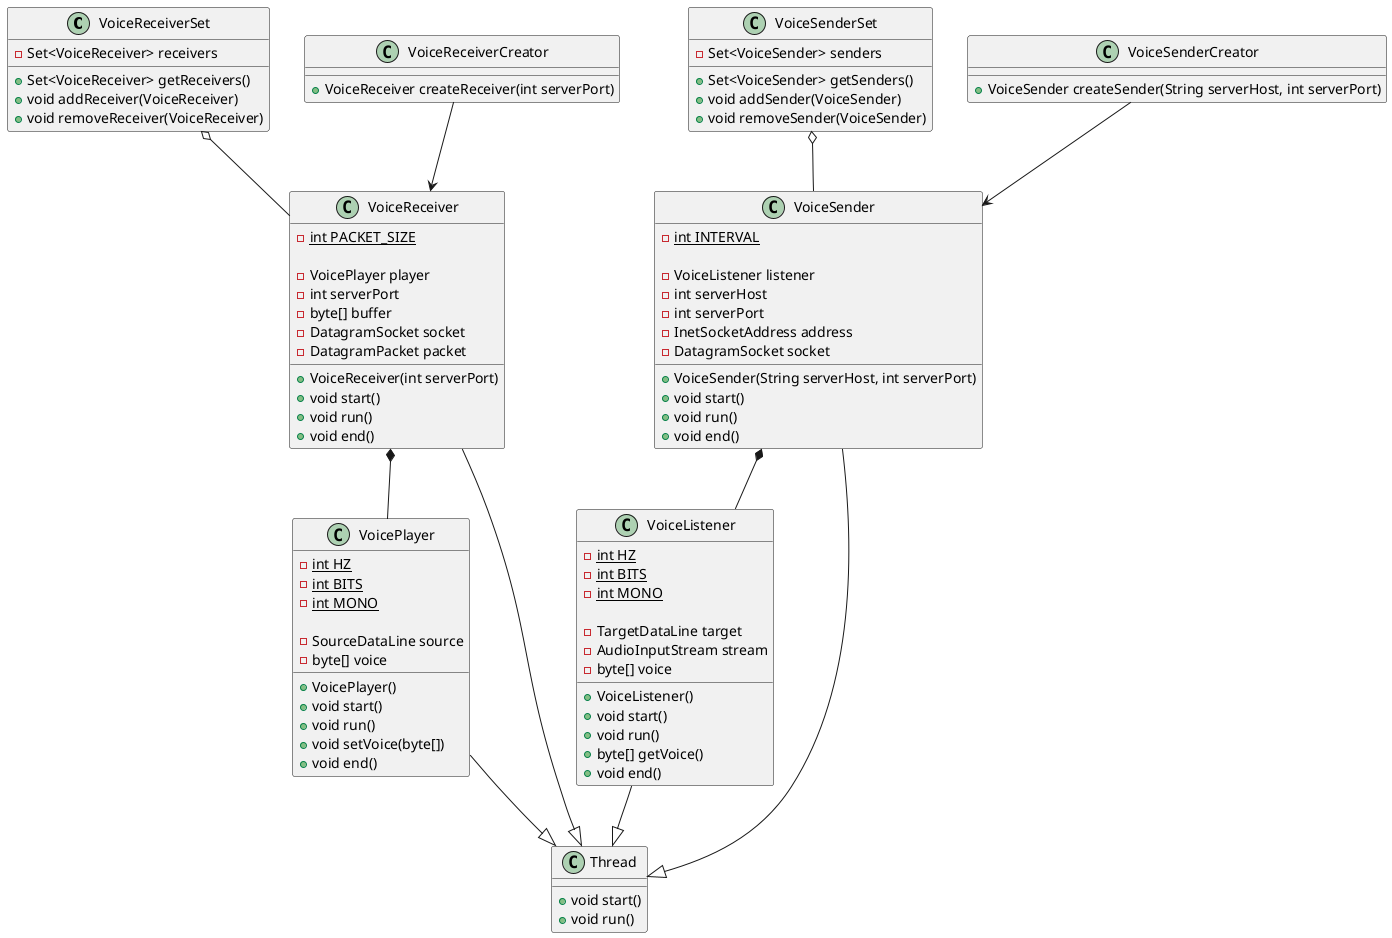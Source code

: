 @startuml

class VoiceReceiverSet {
    - Set<VoiceReceiver> receivers

    + Set<VoiceReceiver> getReceivers()
    + void addReceiver(VoiceReceiver)
    + void removeReceiver(VoiceReceiver)
}

class VoiceReceiverCreator {
    + VoiceReceiver createReceiver(int serverPort)
}

class VoiceReceiver {
    - {static} int PACKET_SIZE

    - VoicePlayer player
    - int serverPort
    - byte[] buffer
    - DatagramSocket socket
    - DatagramPacket packet

    + VoiceReceiver(int serverPort)
    + void start()
    + void run()
    + void end()
}

class VoicePlayer{
    - {static} int HZ
    - {static} int BITS
    - {static} int MONO

    - SourceDataLine source
    - byte[] voice

    + VoicePlayer()
    + void start()
    + void run()
    + void setVoice(byte[])
    + void end()
}

class VoiceSenderSet {
    - Set<VoiceSender> senders

    + Set<VoiceSender> getSenders()
    + void addSender(VoiceSender)
    + void removeSender(VoiceSender)
}

class VoiceSenderCreator {
    + VoiceSender createSender(String serverHost, int serverPort)
}

class VoiceSender {
    - {static} int INTERVAL

    - VoiceListener listener
    - int serverHost
    - int serverPort
    - InetSocketAddress address
    - DatagramSocket socket

    + VoiceSender(String serverHost, int serverPort)
    + void start()
    + void run()
    + void end()
}

class VoiceListener {
    - {static} int HZ
    - {static} int BITS
    - {static} int MONO

    - TargetDataLine target
    - AudioInputStream stream
    - byte[] voice

    + VoiceListener()
    + void start()
    + void run()
    + byte[] getVoice()
    + void end()
}

class Thread {
     + void start()
     + void run()
}


VoiceReceiverSet o-- VoiceReceiver
VoiceReceiverCreator --> VoiceReceiver
VoiceReceiver --|> Thread
VoiceReceiver *-- VoicePlayer
VoicePlayer --|> Thread

VoiceSenderSet o-- VoiceSender
VoiceSenderCreator --> VoiceSender
VoiceSender --|> Thread
VoiceSender *-- VoiceListener
VoiceListener --|> Thread

@enduml